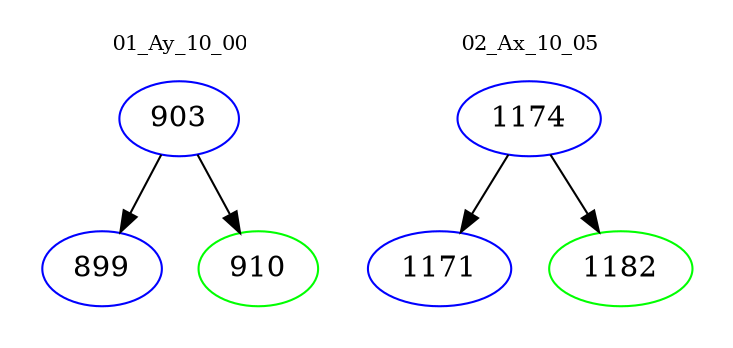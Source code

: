 digraph{
subgraph cluster_0 {
color = white
label = "01_Ay_10_00";
fontsize=10;
T0_903 [label="903", color="blue"]
T0_903 -> T0_899 [color="black"]
T0_899 [label="899", color="blue"]
T0_903 -> T0_910 [color="black"]
T0_910 [label="910", color="green"]
}
subgraph cluster_1 {
color = white
label = "02_Ax_10_05";
fontsize=10;
T1_1174 [label="1174", color="blue"]
T1_1174 -> T1_1171 [color="black"]
T1_1171 [label="1171", color="blue"]
T1_1174 -> T1_1182 [color="black"]
T1_1182 [label="1182", color="green"]
}
}
